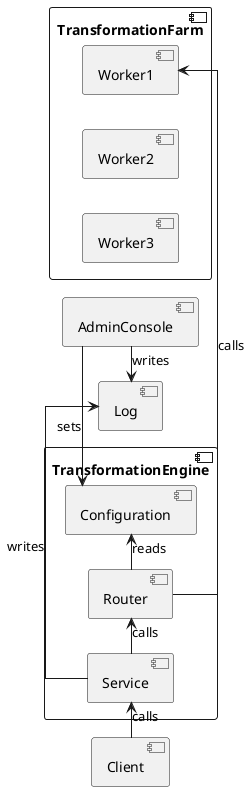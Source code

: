 @startuml
left to right direction
skinparam linetype ortho

component Client
component TransformationEngine {
component Service
component Router
component Configuration
}
component AdminConsole
component Log
component TransformationFarm {
component Worker1
component Worker2
component Worker3
}
Client->Service:calls
Service->Router:calls
Router->Configuration:reads
AdminConsole->Configuration:sets
Service->Log:writes
AdminConsole->Log:writes
Router->Worker1:calls

@enduml